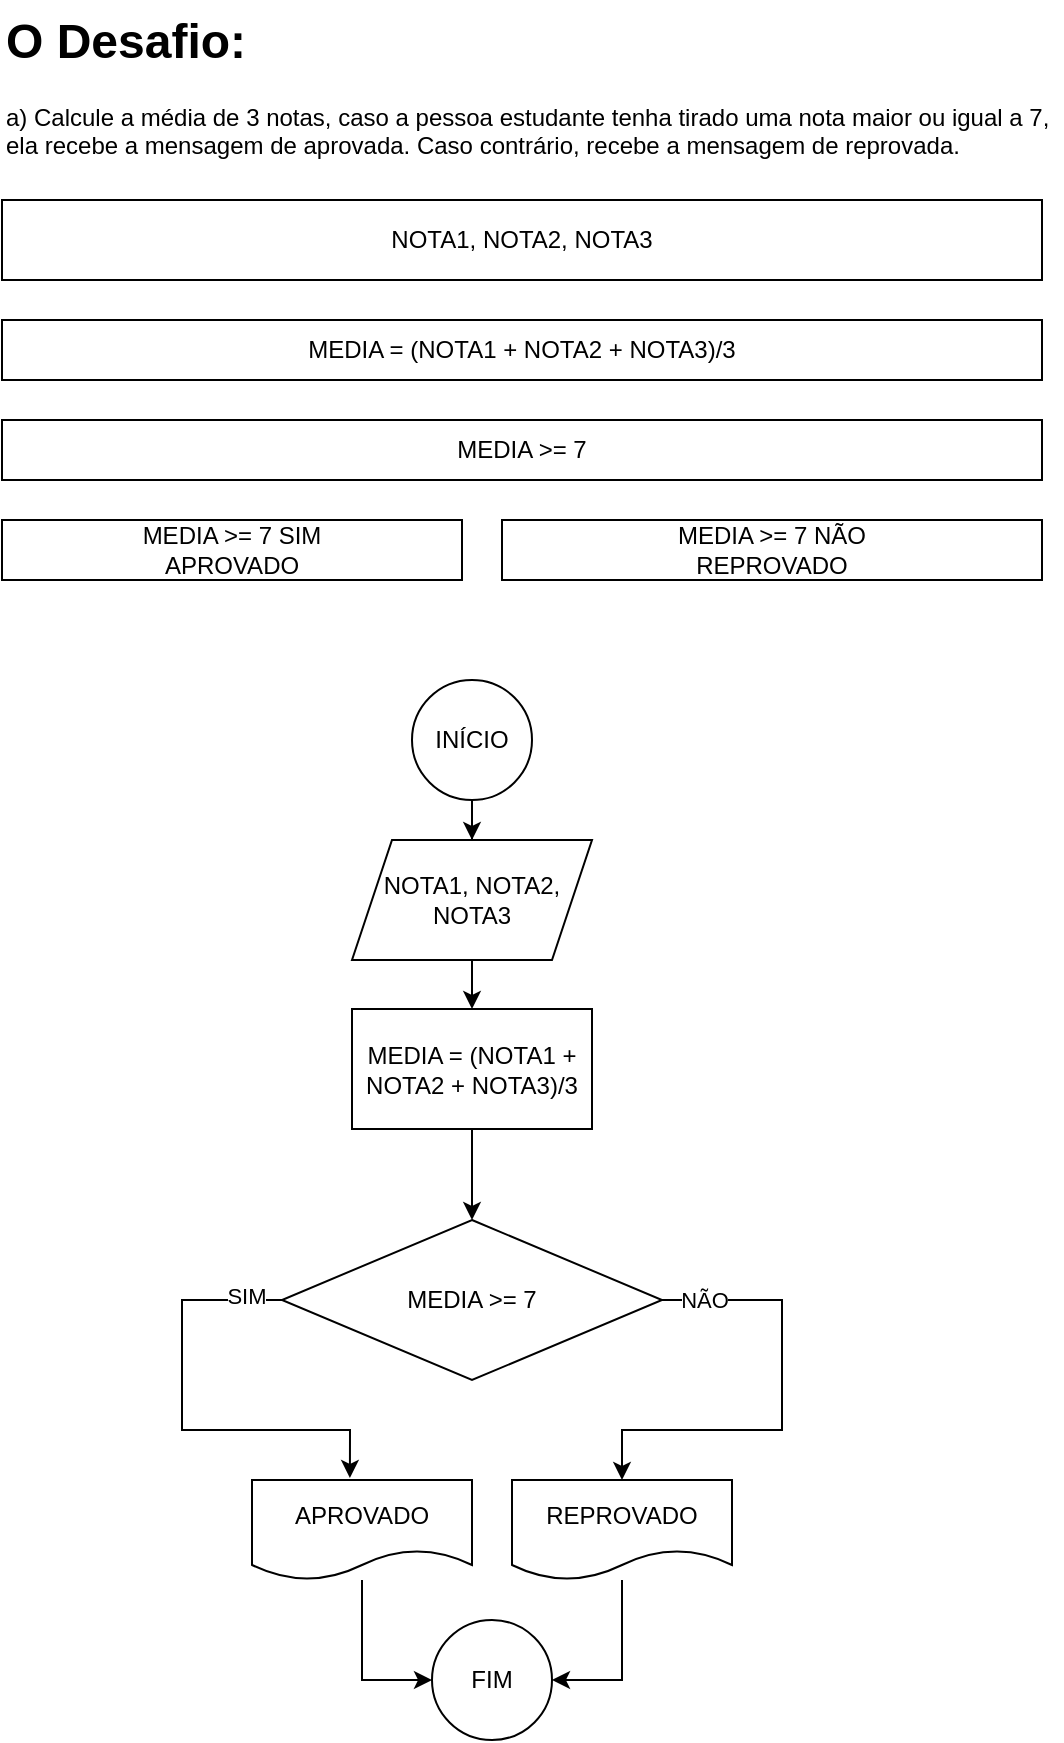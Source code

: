 <mxfile version="26.2.4">
  <diagram name="Página-1" id="49WI6-b5-4OAiTRUaF-x">
    <mxGraphModel dx="868" dy="465" grid="1" gridSize="10" guides="1" tooltips="1" connect="1" arrows="1" fold="1" page="1" pageScale="1" pageWidth="827" pageHeight="1169" math="0" shadow="0">
      <root>
        <object label="" id="0">
          <mxCell />
        </object>
        <mxCell id="1" parent="0" />
        <mxCell id="OZZUEXOuU-KqCi0YCUT9-2" value="&lt;h1 style=&quot;margin-top: 0px;&quot;&gt;O Desafio:&lt;/h1&gt;&lt;p&gt;a) Calcule a média de 3 notas, caso a pessoa estudante tenha tirado uma nota maior ou igual a 7, ela recebe a mensagem de aprovada. Caso contrário, recebe a mensagem de reprovada.&lt;/p&gt;" style="text;html=1;whiteSpace=wrap;overflow=hidden;rounded=0;" parent="1" vertex="1">
          <mxGeometry x="120" y="20" width="530" height="90" as="geometry" />
        </mxCell>
        <mxCell id="OZZUEXOuU-KqCi0YCUT9-3" value="NOTA1, NOTA2, NOTA3" style="rounded=0;whiteSpace=wrap;html=1;" parent="1" vertex="1">
          <mxGeometry x="120" y="120" width="520" height="40" as="geometry" />
        </mxCell>
        <mxCell id="OZZUEXOuU-KqCi0YCUT9-4" value="MEDIA = (NOTA1 + NOTA2 + NOTA3)/3" style="rounded=0;whiteSpace=wrap;html=1;" parent="1" vertex="1">
          <mxGeometry x="120" y="180" width="520" height="30" as="geometry" />
        </mxCell>
        <mxCell id="OZZUEXOuU-KqCi0YCUT9-5" value="MEDIA &amp;gt;= 7" style="rounded=0;whiteSpace=wrap;html=1;" parent="1" vertex="1">
          <mxGeometry x="120" y="230" width="520" height="30" as="geometry" />
        </mxCell>
        <mxCell id="OZZUEXOuU-KqCi0YCUT9-6" value="MEDIA &amp;gt;= 7 SIM&lt;div&gt;APROVADO&lt;/div&gt;" style="rounded=0;whiteSpace=wrap;html=1;" parent="1" vertex="1">
          <mxGeometry x="120" y="280" width="230" height="30" as="geometry" />
        </mxCell>
        <mxCell id="OZZUEXOuU-KqCi0YCUT9-7" value="MEDIA &amp;gt;= 7 NÃO&lt;div&gt;REPROVADO&lt;/div&gt;" style="rounded=0;whiteSpace=wrap;html=1;" parent="1" vertex="1">
          <mxGeometry x="370" y="280" width="270" height="30" as="geometry" />
        </mxCell>
        <mxCell id="OZZUEXOuU-KqCi0YCUT9-16" style="edgeStyle=orthogonalEdgeStyle;rounded=0;orthogonalLoop=1;jettySize=auto;html=1;" parent="1" source="OZZUEXOuU-KqCi0YCUT9-9" target="OZZUEXOuU-KqCi0YCUT9-11" edge="1">
          <mxGeometry relative="1" as="geometry" />
        </mxCell>
        <mxCell id="OZZUEXOuU-KqCi0YCUT9-9" value="INÍCIO" style="ellipse;whiteSpace=wrap;html=1;aspect=fixed;" parent="1" vertex="1">
          <mxGeometry x="325" y="360" width="60" height="60" as="geometry" />
        </mxCell>
        <mxCell id="OZZUEXOuU-KqCi0YCUT9-10" value="FIM" style="ellipse;whiteSpace=wrap;html=1;aspect=fixed;" parent="1" vertex="1">
          <mxGeometry x="335" y="830" width="60" height="60" as="geometry" />
        </mxCell>
        <mxCell id="OZZUEXOuU-KqCi0YCUT9-17" style="edgeStyle=orthogonalEdgeStyle;rounded=0;orthogonalLoop=1;jettySize=auto;html=1;exitX=0.5;exitY=1;exitDx=0;exitDy=0;entryX=0.5;entryY=0;entryDx=0;entryDy=0;" parent="1" source="OZZUEXOuU-KqCi0YCUT9-11" target="OZZUEXOuU-KqCi0YCUT9-12" edge="1">
          <mxGeometry relative="1" as="geometry" />
        </mxCell>
        <mxCell id="OZZUEXOuU-KqCi0YCUT9-11" value="NOTA1, NOTA2, NOTA3" style="shape=parallelogram;perimeter=parallelogramPerimeter;whiteSpace=wrap;html=1;fixedSize=1;" parent="1" vertex="1">
          <mxGeometry x="295" y="440" width="120" height="60" as="geometry" />
        </mxCell>
        <mxCell id="OZZUEXOuU-KqCi0YCUT9-19" style="edgeStyle=orthogonalEdgeStyle;rounded=0;orthogonalLoop=1;jettySize=auto;html=1;exitX=0.5;exitY=1;exitDx=0;exitDy=0;entryX=0.5;entryY=0;entryDx=0;entryDy=0;" parent="1" source="OZZUEXOuU-KqCi0YCUT9-12" target="OZZUEXOuU-KqCi0YCUT9-13" edge="1">
          <mxGeometry relative="1" as="geometry" />
        </mxCell>
        <mxCell id="OZZUEXOuU-KqCi0YCUT9-12" value="MEDIA = (NOTA1 + NOTA2 + NOTA3)/3" style="rounded=0;whiteSpace=wrap;html=1;" parent="1" vertex="1">
          <mxGeometry x="295" y="524.5" width="120" height="60" as="geometry" />
        </mxCell>
        <mxCell id="OZZUEXOuU-KqCi0YCUT9-22" style="edgeStyle=orthogonalEdgeStyle;rounded=0;orthogonalLoop=1;jettySize=auto;html=1;exitX=1;exitY=0.5;exitDx=0;exitDy=0;entryX=0.5;entryY=0;entryDx=0;entryDy=0;" parent="1" source="OZZUEXOuU-KqCi0YCUT9-13" target="OZZUEXOuU-KqCi0YCUT9-15" edge="1">
          <mxGeometry relative="1" as="geometry">
            <Array as="points">
              <mxPoint x="510" y="670" />
              <mxPoint x="510" y="735" />
              <mxPoint x="430" y="735" />
            </Array>
          </mxGeometry>
        </mxCell>
        <mxCell id="OZZUEXOuU-KqCi0YCUT9-25" value="NÃO" style="edgeLabel;html=1;align=center;verticalAlign=middle;resizable=0;points=[];" parent="OZZUEXOuU-KqCi0YCUT9-22" vertex="1" connectable="0">
          <mxGeometry x="-0.817" y="-3" relative="1" as="geometry">
            <mxPoint y="-3" as="offset" />
          </mxGeometry>
        </mxCell>
        <mxCell id="OZZUEXOuU-KqCi0YCUT9-13" value="MEDIA &amp;gt;= 7" style="rhombus;whiteSpace=wrap;html=1;" parent="1" vertex="1">
          <mxGeometry x="260" y="630" width="190" height="80" as="geometry" />
        </mxCell>
        <mxCell id="OZZUEXOuU-KqCi0YCUT9-14" value="APROVADO" style="shape=document;whiteSpace=wrap;html=1;boundedLbl=1;" parent="1" vertex="1">
          <mxGeometry x="245" y="760" width="110" height="50" as="geometry" />
        </mxCell>
        <mxCell id="OZZUEXOuU-KqCi0YCUT9-24" style="edgeStyle=orthogonalEdgeStyle;rounded=0;orthogonalLoop=1;jettySize=auto;html=1;entryX=1;entryY=0.5;entryDx=0;entryDy=0;" parent="1" source="OZZUEXOuU-KqCi0YCUT9-15" target="OZZUEXOuU-KqCi0YCUT9-10" edge="1">
          <mxGeometry relative="1" as="geometry" />
        </mxCell>
        <mxCell id="OZZUEXOuU-KqCi0YCUT9-15" value="REPROVADO" style="shape=document;whiteSpace=wrap;html=1;boundedLbl=1;" parent="1" vertex="1">
          <mxGeometry x="375" y="760" width="110" height="50" as="geometry" />
        </mxCell>
        <mxCell id="OZZUEXOuU-KqCi0YCUT9-21" style="edgeStyle=orthogonalEdgeStyle;rounded=0;orthogonalLoop=1;jettySize=auto;html=1;exitX=0;exitY=0.5;exitDx=0;exitDy=0;entryX=0.445;entryY=-0.02;entryDx=0;entryDy=0;entryPerimeter=0;" parent="1" source="OZZUEXOuU-KqCi0YCUT9-13" target="OZZUEXOuU-KqCi0YCUT9-14" edge="1">
          <mxGeometry relative="1" as="geometry">
            <Array as="points">
              <mxPoint x="210" y="670" />
              <mxPoint x="210" y="735" />
              <mxPoint x="294" y="735" />
            </Array>
          </mxGeometry>
        </mxCell>
        <mxCell id="OZZUEXOuU-KqCi0YCUT9-26" value="SIM" style="edgeLabel;html=1;align=center;verticalAlign=middle;resizable=0;points=[];" parent="OZZUEXOuU-KqCi0YCUT9-21" vertex="1" connectable="0">
          <mxGeometry x="-0.839" y="-2" relative="1" as="geometry">
            <mxPoint as="offset" />
          </mxGeometry>
        </mxCell>
        <mxCell id="OZZUEXOuU-KqCi0YCUT9-23" style="edgeStyle=orthogonalEdgeStyle;rounded=0;orthogonalLoop=1;jettySize=auto;html=1;entryX=0;entryY=0.5;entryDx=0;entryDy=0;" parent="1" source="OZZUEXOuU-KqCi0YCUT9-14" target="OZZUEXOuU-KqCi0YCUT9-10" edge="1">
          <mxGeometry relative="1" as="geometry" />
        </mxCell>
      </root>
    </mxGraphModel>
  </diagram>
</mxfile>
